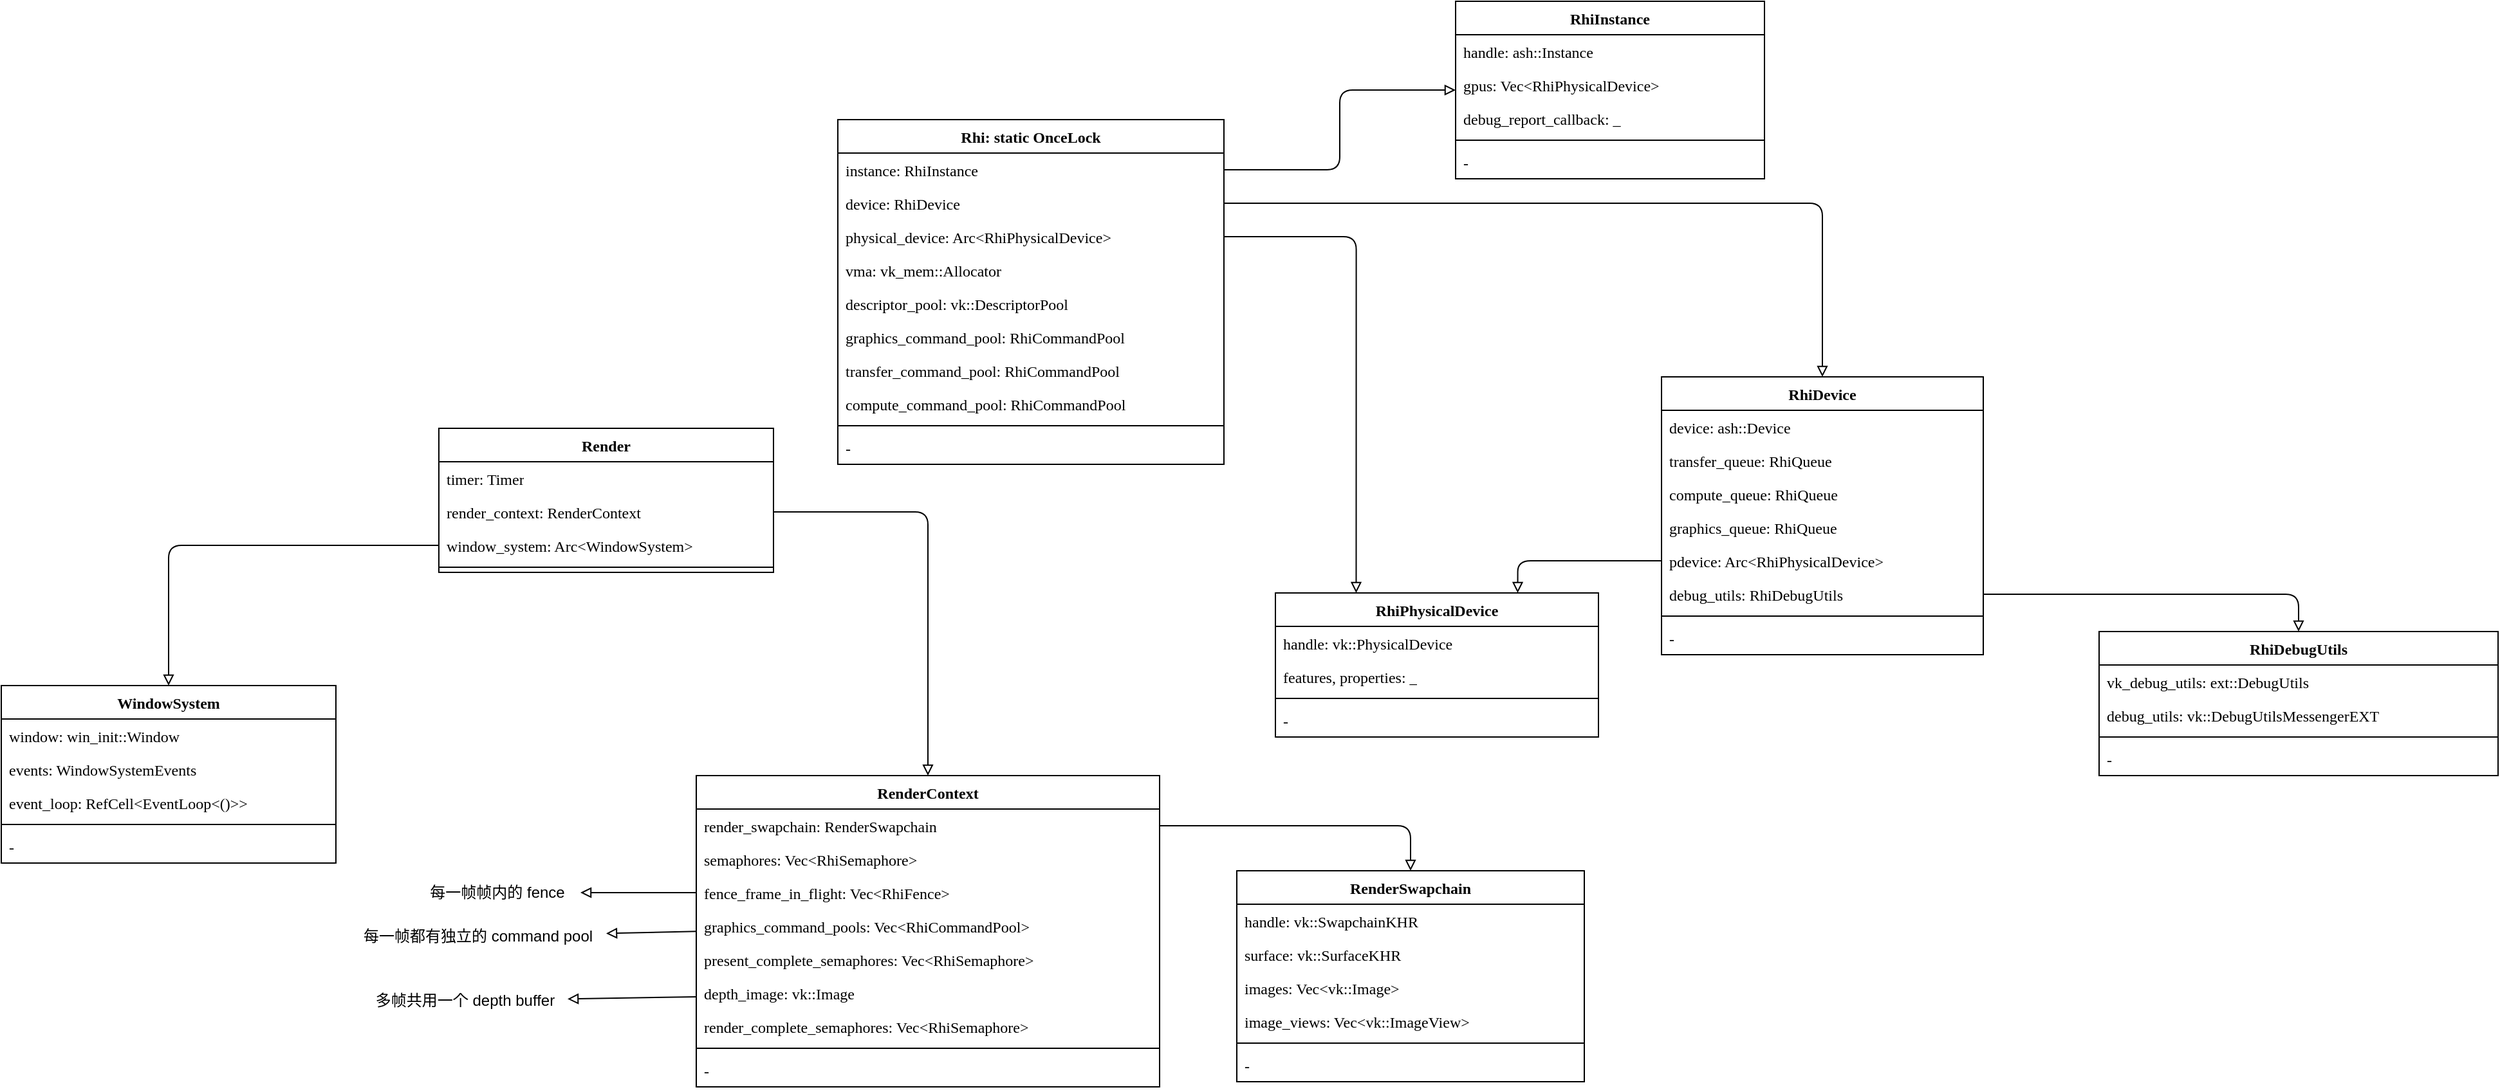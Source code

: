 <mxfile version="22.1.22" type="embed">
  <diagram id="23iRSUPoRavnBvh4doch" name="Page-1">
    <mxGraphModel dx="591" dy="748" grid="1" gridSize="10" guides="1" tooltips="1" connect="1" arrows="1" fold="1" page="1" pageScale="1" pageWidth="1169" pageHeight="827" math="0" shadow="0">
      <root>
        <mxCell id="0" />
        <mxCell id="1" parent="0" />
        <mxCell id="-Fij7bQK2JmjQd7nQef9-5" value="Rhi: static OnceLock" style="swimlane;fontStyle=1;align=center;verticalAlign=top;childLayout=stackLayout;horizontal=1;startSize=26;horizontalStack=0;resizeParent=1;resizeParentMax=0;resizeLast=0;collapsible=1;marginBottom=0;fontFamily=Lucida Console;" parent="1" vertex="1">
          <mxGeometry x="710" y="170" width="300" height="268" as="geometry" />
        </mxCell>
        <mxCell id="-Fij7bQK2JmjQd7nQef9-6" value="instance: RhiInstance" style="text;align=left;verticalAlign=top;spacingLeft=4;spacingRight=4;overflow=hidden;rotatable=0;points=[[0,0.5],[1,0.5]];portConstraint=eastwest;fontFamily=Lucida Console;" parent="-Fij7bQK2JmjQd7nQef9-5" vertex="1">
          <mxGeometry y="26" width="300" height="26" as="geometry" />
        </mxCell>
        <mxCell id="-Fij7bQK2JmjQd7nQef9-9" value="device: RhiDevice" style="text;align=left;verticalAlign=top;spacingLeft=4;spacingRight=4;overflow=hidden;rotatable=0;points=[[0,0.5],[1,0.5]];portConstraint=eastwest;fontFamily=Lucida Console;" parent="-Fij7bQK2JmjQd7nQef9-5" vertex="1">
          <mxGeometry y="52" width="300" height="26" as="geometry" />
        </mxCell>
        <mxCell id="OjfIQ2p1h18Cr_u5O-OC-22" value="physical_device: Arc&lt;RhiPhysicalDevice&gt;" style="text;align=left;verticalAlign=top;spacingLeft=4;spacingRight=4;overflow=hidden;rotatable=0;points=[[0,0.5],[1,0.5]];portConstraint=eastwest;fontFamily=Lucida Console;" parent="-Fij7bQK2JmjQd7nQef9-5" vertex="1">
          <mxGeometry y="78" width="300" height="26" as="geometry" />
        </mxCell>
        <mxCell id="OjfIQ2p1h18Cr_u5O-OC-23" value="vma: vk_mem::Allocator" style="text;align=left;verticalAlign=top;spacingLeft=4;spacingRight=4;overflow=hidden;rotatable=0;points=[[0,0.5],[1,0.5]];portConstraint=eastwest;fontFamily=Lucida Console;" parent="-Fij7bQK2JmjQd7nQef9-5" vertex="1">
          <mxGeometry y="104" width="300" height="26" as="geometry" />
        </mxCell>
        <mxCell id="22" value="descriptor_pool: vk::DescriptorPool" style="text;align=left;verticalAlign=top;spacingLeft=4;spacingRight=4;overflow=hidden;rotatable=0;points=[[0,0.5],[1,0.5]];portConstraint=eastwest;fontFamily=Lucida Console;" parent="-Fij7bQK2JmjQd7nQef9-5" vertex="1">
          <mxGeometry y="130" width="300" height="26" as="geometry" />
        </mxCell>
        <mxCell id="UKA2L-JyhgIdglmOFLt--35" value="graphics_command_pool: RhiCommandPool" style="text;align=left;verticalAlign=top;spacingLeft=4;spacingRight=4;overflow=hidden;rotatable=0;points=[[0,0.5],[1,0.5]];portConstraint=eastwest;fontFamily=Lucida Console;" parent="-Fij7bQK2JmjQd7nQef9-5" vertex="1">
          <mxGeometry y="156" width="300" height="26" as="geometry" />
        </mxCell>
        <mxCell id="UKA2L-JyhgIdglmOFLt--36" value="transfer_command_pool: RhiCommandPool" style="text;align=left;verticalAlign=top;spacingLeft=4;spacingRight=4;overflow=hidden;rotatable=0;points=[[0,0.5],[1,0.5]];portConstraint=eastwest;fontFamily=Lucida Console;" parent="-Fij7bQK2JmjQd7nQef9-5" vertex="1">
          <mxGeometry y="182" width="300" height="26" as="geometry" />
        </mxCell>
        <mxCell id="UKA2L-JyhgIdglmOFLt--37" value="compute_command_pool: RhiCommandPool" style="text;align=left;verticalAlign=top;spacingLeft=4;spacingRight=4;overflow=hidden;rotatable=0;points=[[0,0.5],[1,0.5]];portConstraint=eastwest;fontFamily=Lucida Console;" parent="-Fij7bQK2JmjQd7nQef9-5" vertex="1">
          <mxGeometry y="208" width="300" height="26" as="geometry" />
        </mxCell>
        <mxCell id="-Fij7bQK2JmjQd7nQef9-7" value="" style="line;strokeWidth=1;align=left;verticalAlign=middle;spacingTop=-1;spacingLeft=3;spacingRight=3;rotatable=0;labelPosition=right;points=[];portConstraint=eastwest;fontFamily=Lucida Console;" parent="-Fij7bQK2JmjQd7nQef9-5" vertex="1">
          <mxGeometry y="234" width="300" height="8" as="geometry" />
        </mxCell>
        <mxCell id="-Fij7bQK2JmjQd7nQef9-8" value="-" style="text;align=left;verticalAlign=top;spacingLeft=4;spacingRight=4;overflow=hidden;rotatable=0;points=[[0,0.5],[1,0.5]];portConstraint=eastwest;fontFamily=Lucida Console;" parent="-Fij7bQK2JmjQd7nQef9-5" vertex="1">
          <mxGeometry y="242" width="300" height="26" as="geometry" />
        </mxCell>
        <mxCell id="-Fij7bQK2JmjQd7nQef9-13" value="RenderContext" style="swimlane;fontStyle=1;align=center;verticalAlign=top;childLayout=stackLayout;horizontal=1;startSize=26;horizontalStack=0;resizeParent=1;resizeParentMax=0;resizeLast=0;collapsible=1;marginBottom=0;fontFamily=Lucida Console;" parent="1" vertex="1">
          <mxGeometry x="600" y="680" width="360" height="242" as="geometry" />
        </mxCell>
        <mxCell id="-Fij7bQK2JmjQd7nQef9-16" value="render_swapchain: RenderSwapchain" style="text;align=left;verticalAlign=top;spacingLeft=4;spacingRight=4;overflow=hidden;rotatable=0;points=[[0,0.5],[1,0.5]];portConstraint=eastwest;fontFamily=Lucida Console;" parent="-Fij7bQK2JmjQd7nQef9-13" vertex="1">
          <mxGeometry y="26" width="360" height="26" as="geometry" />
        </mxCell>
        <mxCell id="OjfIQ2p1h18Cr_u5O-OC-52" value="semaphores: Vec&lt;RhiSemaphore&gt;" style="text;align=left;verticalAlign=top;spacingLeft=4;spacingRight=4;overflow=hidden;rotatable=0;points=[[0,0.5],[1,0.5]];portConstraint=eastwest;fontFamily=Lucida Console;" parent="-Fij7bQK2JmjQd7nQef9-13" vertex="1">
          <mxGeometry y="52" width="360" height="26" as="geometry" />
        </mxCell>
        <mxCell id="-Fij7bQK2JmjQd7nQef9-19" value="fence_frame_in_flight: Vec&lt;RhiFence&gt;" style="text;align=left;verticalAlign=top;spacingLeft=4;spacingRight=4;overflow=hidden;rotatable=0;points=[[0,0.5],[1,0.5]];portConstraint=eastwest;fontFamily=Lucida Console;" parent="-Fij7bQK2JmjQd7nQef9-13" vertex="1">
          <mxGeometry y="78" width="360" height="26" as="geometry" />
        </mxCell>
        <mxCell id="-Fij7bQK2JmjQd7nQef9-20" value="graphics_command_pools: Vec&lt;RhiCommandPool&gt;" style="text;align=left;verticalAlign=top;spacingLeft=4;spacingRight=4;overflow=hidden;rotatable=1;points=[[0,0.5],[1,0.5]];portConstraint=eastwest;fontFamily=Lucida Console;movable=1;resizable=1;deletable=1;editable=1;locked=0;connectable=1;" parent="-Fij7bQK2JmjQd7nQef9-13" vertex="1">
          <mxGeometry y="104" width="360" height="26" as="geometry" />
        </mxCell>
        <mxCell id="UKA2L-JyhgIdglmOFLt--27" value="present_complete_semaphores: Vec&lt;RhiSemaphore&gt;" style="text;align=left;verticalAlign=top;spacingLeft=4;spacingRight=4;overflow=hidden;rotatable=0;points=[[0,0.5],[1,0.5]];portConstraint=eastwest;fontFamily=Lucida Console;" parent="-Fij7bQK2JmjQd7nQef9-13" vertex="1">
          <mxGeometry y="130" width="360" height="26" as="geometry" />
        </mxCell>
        <mxCell id="UKA2L-JyhgIdglmOFLt--25" value="depth_image: vk::Image" style="text;align=left;verticalAlign=top;spacingLeft=4;spacingRight=4;overflow=hidden;rotatable=0;points=[[0,0.5],[1,0.5]];portConstraint=eastwest;fontFamily=Lucida Console;" parent="-Fij7bQK2JmjQd7nQef9-13" vertex="1">
          <mxGeometry y="156" width="360" height="26" as="geometry" />
        </mxCell>
        <mxCell id="UKA2L-JyhgIdglmOFLt--28" value="render_complete_semaphores: Vec&lt;RhiSemaphore&gt;" style="text;align=left;verticalAlign=top;spacingLeft=4;spacingRight=4;overflow=hidden;rotatable=0;points=[[0,0.5],[1,0.5]];portConstraint=eastwest;fontFamily=Lucida Console;" parent="-Fij7bQK2JmjQd7nQef9-13" vertex="1">
          <mxGeometry y="182" width="360" height="26" as="geometry" />
        </mxCell>
        <mxCell id="-Fij7bQK2JmjQd7nQef9-17" value="" style="line;strokeWidth=1;align=left;verticalAlign=middle;spacingTop=-1;spacingLeft=3;spacingRight=3;rotatable=0;labelPosition=right;points=[];portConstraint=eastwest;fontFamily=Lucida Console;" parent="-Fij7bQK2JmjQd7nQef9-13" vertex="1">
          <mxGeometry y="208" width="360" height="8" as="geometry" />
        </mxCell>
        <mxCell id="-Fij7bQK2JmjQd7nQef9-18" value="-" style="text;align=left;verticalAlign=top;spacingLeft=4;spacingRight=4;overflow=hidden;rotatable=0;points=[[0,0.5],[1,0.5]];portConstraint=eastwest;fontFamily=Lucida Console;" parent="-Fij7bQK2JmjQd7nQef9-13" vertex="1">
          <mxGeometry y="216" width="360" height="26" as="geometry" />
        </mxCell>
        <mxCell id="15" value="WindowSystem" style="swimlane;fontStyle=1;align=center;verticalAlign=top;childLayout=stackLayout;horizontal=1;startSize=26;horizontalStack=0;resizeParent=1;resizeParentMax=0;resizeLast=0;collapsible=1;marginBottom=0;fontFamily=Lucida Console;" parent="1" vertex="1">
          <mxGeometry x="60" y="610" width="260" height="138" as="geometry" />
        </mxCell>
        <mxCell id="16" value="window: win_init::Window" style="text;align=left;verticalAlign=top;spacingLeft=4;spacingRight=4;overflow=hidden;rotatable=0;points=[[0,0.5],[1,0.5]];portConstraint=eastwest;fontFamily=Lucida Console;" parent="15" vertex="1">
          <mxGeometry y="26" width="260" height="26" as="geometry" />
        </mxCell>
        <mxCell id="17" value="events: WindowSystemEvents" style="text;align=left;verticalAlign=top;spacingLeft=4;spacingRight=4;overflow=hidden;rotatable=0;points=[[0,0.5],[1,0.5]];portConstraint=eastwest;fontFamily=Lucida Console;" parent="15" vertex="1">
          <mxGeometry y="52" width="260" height="26" as="geometry" />
        </mxCell>
        <mxCell id="18" value="event_loop: RefCell&lt;EventLoop&lt;()&gt;&gt;" style="text;align=left;verticalAlign=top;spacingLeft=4;spacingRight=4;overflow=hidden;rotatable=0;points=[[0,0.5],[1,0.5]];portConstraint=eastwest;fontFamily=Lucida Console;" parent="15" vertex="1">
          <mxGeometry y="78" width="260" height="26" as="geometry" />
        </mxCell>
        <mxCell id="19" value="" style="line;strokeWidth=1;align=left;verticalAlign=middle;spacingTop=-1;spacingLeft=3;spacingRight=3;rotatable=0;labelPosition=right;points=[];portConstraint=eastwest;fontFamily=Lucida Console;" parent="15" vertex="1">
          <mxGeometry y="104" width="260" height="8" as="geometry" />
        </mxCell>
        <mxCell id="20" value="-" style="text;align=left;verticalAlign=top;spacingLeft=4;spacingRight=4;overflow=hidden;rotatable=0;points=[[0,0.5],[1,0.5]];portConstraint=eastwest;fontFamily=Lucida Console;" parent="15" vertex="1">
          <mxGeometry y="112" width="260" height="26" as="geometry" />
        </mxCell>
        <mxCell id="820sSQmcWdXDixxTHN7m-22" value="Render" style="swimlane;fontStyle=1;align=center;verticalAlign=top;childLayout=stackLayout;horizontal=1;startSize=26;horizontalStack=0;resizeParent=1;resizeParentMax=0;resizeLast=0;collapsible=1;marginBottom=0;whiteSpace=wrap;html=1;fontFamily=Lucida Console;" parent="1" vertex="1">
          <mxGeometry x="400" y="410" width="260" height="112" as="geometry" />
        </mxCell>
        <mxCell id="820sSQmcWdXDixxTHN7m-26" value="timer: Timer" style="text;align=left;verticalAlign=top;spacingLeft=4;spacingRight=4;overflow=hidden;rotatable=0;points=[[0,0.5],[1,0.5]];portConstraint=eastwest;whiteSpace=wrap;html=1;fontFamily=Lucida Console;" parent="820sSQmcWdXDixxTHN7m-22" vertex="1">
          <mxGeometry y="26" width="260" height="26" as="geometry" />
        </mxCell>
        <mxCell id="820sSQmcWdXDixxTHN7m-27" value="render_context: RenderContext" style="text;align=left;verticalAlign=top;spacingLeft=4;spacingRight=4;overflow=hidden;rotatable=0;points=[[0,0.5],[1,0.5]];portConstraint=eastwest;whiteSpace=wrap;html=1;fontFamily=Lucida Console;" parent="820sSQmcWdXDixxTHN7m-22" vertex="1">
          <mxGeometry y="52" width="260" height="26" as="geometry" />
        </mxCell>
        <mxCell id="820sSQmcWdXDixxTHN7m-28" value="window_system: Arc&amp;lt;WindowSystem&amp;gt;" style="text;align=left;verticalAlign=top;spacingLeft=4;spacingRight=4;overflow=hidden;rotatable=0;points=[[0,0.5],[1,0.5]];portConstraint=eastwest;whiteSpace=wrap;html=1;fontFamily=Lucida Console;" parent="820sSQmcWdXDixxTHN7m-22" vertex="1">
          <mxGeometry y="78" width="260" height="26" as="geometry" />
        </mxCell>
        <mxCell id="820sSQmcWdXDixxTHN7m-24" value="" style="line;strokeWidth=1;align=left;verticalAlign=middle;spacingTop=-1;spacingLeft=3;spacingRight=3;rotatable=0;labelPosition=right;points=[];portConstraint=eastwest;fontFamily=Lucida Console;" parent="820sSQmcWdXDixxTHN7m-22" vertex="1">
          <mxGeometry y="104" width="260" height="8" as="geometry" />
        </mxCell>
        <mxCell id="820sSQmcWdXDixxTHN7m-29" style="edgeStyle=orthogonalEdgeStyle;rounded=1;orthogonalLoop=1;jettySize=auto;html=1;fontFamily=Lucida Console;curved=0;endArrow=block;endFill=0;" parent="1" source="820sSQmcWdXDixxTHN7m-28" target="15" edge="1">
          <mxGeometry relative="1" as="geometry" />
        </mxCell>
        <mxCell id="820sSQmcWdXDixxTHN7m-30" style="edgeStyle=orthogonalEdgeStyle;rounded=1;orthogonalLoop=1;jettySize=auto;html=1;fontFamily=Lucida Console;curved=0;endArrow=block;endFill=0;" parent="1" source="820sSQmcWdXDixxTHN7m-27" target="-Fij7bQK2JmjQd7nQef9-13" edge="1">
          <mxGeometry relative="1" as="geometry" />
        </mxCell>
        <mxCell id="OjfIQ2p1h18Cr_u5O-OC-24" value="RhiInstance" style="swimlane;fontStyle=1;align=center;verticalAlign=top;childLayout=stackLayout;horizontal=1;startSize=26;horizontalStack=0;resizeParent=1;resizeParentMax=0;resizeLast=0;collapsible=1;marginBottom=0;fontFamily=Lucida Console;" parent="1" vertex="1">
          <mxGeometry x="1190" y="78" width="240" height="138" as="geometry" />
        </mxCell>
        <mxCell id="OjfIQ2p1h18Cr_u5O-OC-25" value="handle: ash::Instance" style="text;align=left;verticalAlign=top;spacingLeft=4;spacingRight=4;overflow=hidden;rotatable=0;points=[[0,0.5],[1,0.5]];portConstraint=eastwest;fontFamily=Lucida Console;" parent="OjfIQ2p1h18Cr_u5O-OC-24" vertex="1">
          <mxGeometry y="26" width="240" height="26" as="geometry" />
        </mxCell>
        <mxCell id="OjfIQ2p1h18Cr_u5O-OC-26" value="gpus: Vec&lt;RhiPhysicalDevice&gt;" style="text;align=left;verticalAlign=top;spacingLeft=4;spacingRight=4;overflow=hidden;rotatable=0;points=[[0,0.5],[1,0.5]];portConstraint=eastwest;fontFamily=Lucida Console;" parent="OjfIQ2p1h18Cr_u5O-OC-24" vertex="1">
          <mxGeometry y="52" width="240" height="26" as="geometry" />
        </mxCell>
        <mxCell id="OjfIQ2p1h18Cr_u5O-OC-27" value="debug_report_callback: _" style="text;align=left;verticalAlign=top;spacingLeft=4;spacingRight=4;overflow=hidden;rotatable=0;points=[[0,0.5],[1,0.5]];portConstraint=eastwest;fontFamily=Lucida Console;" parent="OjfIQ2p1h18Cr_u5O-OC-24" vertex="1">
          <mxGeometry y="78" width="240" height="26" as="geometry" />
        </mxCell>
        <mxCell id="OjfIQ2p1h18Cr_u5O-OC-28" value="" style="line;strokeWidth=1;align=left;verticalAlign=middle;spacingTop=-1;spacingLeft=3;spacingRight=3;rotatable=0;labelPosition=right;points=[];portConstraint=eastwest;fontFamily=Lucida Console;" parent="OjfIQ2p1h18Cr_u5O-OC-24" vertex="1">
          <mxGeometry y="104" width="240" height="8" as="geometry" />
        </mxCell>
        <mxCell id="OjfIQ2p1h18Cr_u5O-OC-29" value="-" style="text;align=left;verticalAlign=top;spacingLeft=4;spacingRight=4;overflow=hidden;rotatable=0;points=[[0,0.5],[1,0.5]];portConstraint=eastwest;fontFamily=Lucida Console;" parent="OjfIQ2p1h18Cr_u5O-OC-24" vertex="1">
          <mxGeometry y="112" width="240" height="26" as="geometry" />
        </mxCell>
        <mxCell id="OjfIQ2p1h18Cr_u5O-OC-34" style="edgeStyle=orthogonalEdgeStyle;rounded=1;orthogonalLoop=1;jettySize=auto;html=1;fontFamily=Lucida Console;curved=0;endArrow=block;endFill=0;" parent="1" source="-Fij7bQK2JmjQd7nQef9-6" target="OjfIQ2p1h18Cr_u5O-OC-24" edge="1">
          <mxGeometry relative="1" as="geometry" />
        </mxCell>
        <mxCell id="OjfIQ2p1h18Cr_u5O-OC-35" value="RhiDevice" style="swimlane;fontStyle=1;align=center;verticalAlign=top;childLayout=stackLayout;horizontal=1;startSize=26;horizontalStack=0;resizeParent=1;resizeParentMax=0;resizeLast=0;collapsible=1;marginBottom=0;whiteSpace=wrap;html=1;fontFamily=Lucida Console;" parent="1" vertex="1">
          <mxGeometry x="1350" y="370" width="250" height="216" as="geometry" />
        </mxCell>
        <mxCell id="OjfIQ2p1h18Cr_u5O-OC-36" value="device: ash::Device" style="text;strokeColor=none;fillColor=none;align=left;verticalAlign=top;spacingLeft=4;spacingRight=4;overflow=hidden;rotatable=0;points=[[0,0.5],[1,0.5]];portConstraint=eastwest;whiteSpace=wrap;html=1;fontFamily=Lucida Console;" parent="OjfIQ2p1h18Cr_u5O-OC-35" vertex="1">
          <mxGeometry y="26" width="250" height="26" as="geometry" />
        </mxCell>
        <mxCell id="UKA2L-JyhgIdglmOFLt--38" value="transfer_queue: RhiQueue" style="text;strokeColor=none;fillColor=none;align=left;verticalAlign=top;spacingLeft=4;spacingRight=4;overflow=hidden;rotatable=0;points=[[0,0.5],[1,0.5]];portConstraint=eastwest;whiteSpace=wrap;html=1;fontFamily=Lucida Console;" parent="OjfIQ2p1h18Cr_u5O-OC-35" vertex="1">
          <mxGeometry y="52" width="250" height="26" as="geometry" />
        </mxCell>
        <mxCell id="UKA2L-JyhgIdglmOFLt--39" value="compute_queue: RhiQueue" style="text;strokeColor=none;fillColor=none;align=left;verticalAlign=top;spacingLeft=4;spacingRight=4;overflow=hidden;rotatable=0;points=[[0,0.5],[1,0.5]];portConstraint=eastwest;whiteSpace=wrap;html=1;fontFamily=Lucida Console;" parent="OjfIQ2p1h18Cr_u5O-OC-35" vertex="1">
          <mxGeometry y="78" width="250" height="26" as="geometry" />
        </mxCell>
        <mxCell id="OjfIQ2p1h18Cr_u5O-OC-39" value="graphics_queue: RhiQueue" style="text;strokeColor=none;fillColor=none;align=left;verticalAlign=top;spacingLeft=4;spacingRight=4;overflow=hidden;rotatable=0;points=[[0,0.5],[1,0.5]];portConstraint=eastwest;whiteSpace=wrap;html=1;fontFamily=Lucida Console;" parent="OjfIQ2p1h18Cr_u5O-OC-35" vertex="1">
          <mxGeometry y="104" width="250" height="26" as="geometry" />
        </mxCell>
        <mxCell id="OjfIQ2p1h18Cr_u5O-OC-40" value="pdevice: Arc&amp;lt;RhiPhysicalDevice&amp;gt;" style="text;strokeColor=none;fillColor=none;align=left;verticalAlign=top;spacingLeft=4;spacingRight=4;overflow=hidden;rotatable=0;points=[[0,0.5],[1,0.5]];portConstraint=eastwest;whiteSpace=wrap;html=1;fontFamily=Lucida Console;" parent="OjfIQ2p1h18Cr_u5O-OC-35" vertex="1">
          <mxGeometry y="130" width="250" height="26" as="geometry" />
        </mxCell>
        <mxCell id="OjfIQ2p1h18Cr_u5O-OC-41" value="debug_utils: RhiDebugUtils" style="text;strokeColor=none;fillColor=none;align=left;verticalAlign=top;spacingLeft=4;spacingRight=4;overflow=hidden;rotatable=0;points=[[0,0.5],[1,0.5]];portConstraint=eastwest;whiteSpace=wrap;html=1;fontFamily=Lucida Console;" parent="OjfIQ2p1h18Cr_u5O-OC-35" vertex="1">
          <mxGeometry y="156" width="250" height="26" as="geometry" />
        </mxCell>
        <mxCell id="OjfIQ2p1h18Cr_u5O-OC-37" value="" style="line;strokeWidth=1;fillColor=none;align=left;verticalAlign=middle;spacingTop=-1;spacingLeft=3;spacingRight=3;rotatable=0;labelPosition=right;points=[];portConstraint=eastwest;strokeColor=inherit;fontFamily=Lucida Console;" parent="OjfIQ2p1h18Cr_u5O-OC-35" vertex="1">
          <mxGeometry y="182" width="250" height="8" as="geometry" />
        </mxCell>
        <mxCell id="OjfIQ2p1h18Cr_u5O-OC-38" value="-" style="text;strokeColor=none;fillColor=none;align=left;verticalAlign=top;spacingLeft=4;spacingRight=4;overflow=hidden;rotatable=0;points=[[0,0.5],[1,0.5]];portConstraint=eastwest;whiteSpace=wrap;html=1;fontFamily=Lucida Console;" parent="OjfIQ2p1h18Cr_u5O-OC-35" vertex="1">
          <mxGeometry y="190" width="250" height="26" as="geometry" />
        </mxCell>
        <mxCell id="OjfIQ2p1h18Cr_u5O-OC-42" value="RhiPhysicalDevice" style="swimlane;fontStyle=1;align=center;verticalAlign=top;childLayout=stackLayout;horizontal=1;startSize=26;horizontalStack=0;resizeParent=1;resizeParentMax=0;resizeLast=0;collapsible=1;marginBottom=0;whiteSpace=wrap;html=1;fontFamily=Lucida Console;" parent="1" vertex="1">
          <mxGeometry x="1050" y="538" width="251" height="112" as="geometry" />
        </mxCell>
        <mxCell id="OjfIQ2p1h18Cr_u5O-OC-43" value="handle: vk::PhysicalDevice" style="text;strokeColor=none;fillColor=none;align=left;verticalAlign=top;spacingLeft=4;spacingRight=4;overflow=hidden;rotatable=0;points=[[0,0.5],[1,0.5]];portConstraint=eastwest;whiteSpace=wrap;html=1;fontFamily=Lucida Console;" parent="OjfIQ2p1h18Cr_u5O-OC-42" vertex="1">
          <mxGeometry y="26" width="251" height="26" as="geometry" />
        </mxCell>
        <mxCell id="OjfIQ2p1h18Cr_u5O-OC-46" value="features, properties: _" style="text;strokeColor=none;fillColor=none;align=left;verticalAlign=top;spacingLeft=4;spacingRight=4;overflow=hidden;rotatable=0;points=[[0,0.5],[1,0.5]];portConstraint=eastwest;whiteSpace=wrap;html=1;fontFamily=Lucida Console;" parent="OjfIQ2p1h18Cr_u5O-OC-42" vertex="1">
          <mxGeometry y="52" width="251" height="26" as="geometry" />
        </mxCell>
        <mxCell id="OjfIQ2p1h18Cr_u5O-OC-44" value="" style="line;strokeWidth=1;fillColor=none;align=left;verticalAlign=middle;spacingTop=-1;spacingLeft=3;spacingRight=3;rotatable=0;labelPosition=right;points=[];portConstraint=eastwest;strokeColor=inherit;fontFamily=Lucida Console;" parent="OjfIQ2p1h18Cr_u5O-OC-42" vertex="1">
          <mxGeometry y="78" width="251" height="8" as="geometry" />
        </mxCell>
        <mxCell id="OjfIQ2p1h18Cr_u5O-OC-45" value="-" style="text;strokeColor=none;fillColor=none;align=left;verticalAlign=top;spacingLeft=4;spacingRight=4;overflow=hidden;rotatable=0;points=[[0,0.5],[1,0.5]];portConstraint=eastwest;whiteSpace=wrap;html=1;fontFamily=Lucida Console;" parent="OjfIQ2p1h18Cr_u5O-OC-42" vertex="1">
          <mxGeometry y="86" width="251" height="26" as="geometry" />
        </mxCell>
        <mxCell id="OjfIQ2p1h18Cr_u5O-OC-47" style="edgeStyle=orthogonalEdgeStyle;rounded=1;orthogonalLoop=1;jettySize=auto;html=1;fontFamily=Lucida Console;curved=0;endArrow=block;endFill=0;" parent="1" source="-Fij7bQK2JmjQd7nQef9-9" target="OjfIQ2p1h18Cr_u5O-OC-35" edge="1">
          <mxGeometry relative="1" as="geometry" />
        </mxCell>
        <mxCell id="OjfIQ2p1h18Cr_u5O-OC-48" style="edgeStyle=orthogonalEdgeStyle;rounded=1;orthogonalLoop=1;jettySize=auto;html=1;fontFamily=Lucida Console;entryX=0.75;entryY=0;entryDx=0;entryDy=0;curved=0;endArrow=block;endFill=0;" parent="1" source="OjfIQ2p1h18Cr_u5O-OC-40" target="OjfIQ2p1h18Cr_u5O-OC-42" edge="1">
          <mxGeometry relative="1" as="geometry" />
        </mxCell>
        <mxCell id="OjfIQ2p1h18Cr_u5O-OC-49" style="edgeStyle=orthogonalEdgeStyle;rounded=1;orthogonalLoop=1;jettySize=auto;html=1;exitX=1;exitY=0.5;exitDx=0;exitDy=0;fontFamily=Lucida Console;entryX=0.25;entryY=0;entryDx=0;entryDy=0;curved=0;endArrow=block;endFill=0;" parent="1" source="OjfIQ2p1h18Cr_u5O-OC-22" target="OjfIQ2p1h18Cr_u5O-OC-42" edge="1">
          <mxGeometry relative="1" as="geometry" />
        </mxCell>
        <mxCell id="OjfIQ2p1h18Cr_u5O-OC-53" value="RenderSwapchain" style="swimlane;fontStyle=1;align=center;verticalAlign=top;childLayout=stackLayout;horizontal=1;startSize=26;horizontalStack=0;resizeParent=1;resizeParentMax=0;resizeLast=0;collapsible=1;marginBottom=0;whiteSpace=wrap;html=1;fontFamily=Lucida Console;" parent="1" vertex="1">
          <mxGeometry x="1020" y="754" width="270" height="164" as="geometry" />
        </mxCell>
        <mxCell id="OjfIQ2p1h18Cr_u5O-OC-54" value="handle: vk::SwapchainKHR" style="text;strokeColor=none;fillColor=none;align=left;verticalAlign=top;spacingLeft=4;spacingRight=4;overflow=hidden;rotatable=0;points=[[0,0.5],[1,0.5]];portConstraint=eastwest;whiteSpace=wrap;html=1;fontFamily=Lucida Console;" parent="OjfIQ2p1h18Cr_u5O-OC-53" vertex="1">
          <mxGeometry y="26" width="270" height="26" as="geometry" />
        </mxCell>
        <mxCell id="OjfIQ2p1h18Cr_u5O-OC-57" value="surface: vk::SurfaceKHR" style="text;strokeColor=none;fillColor=none;align=left;verticalAlign=top;spacingLeft=4;spacingRight=4;overflow=hidden;rotatable=0;points=[[0,0.5],[1,0.5]];portConstraint=eastwest;whiteSpace=wrap;html=1;fontFamily=Lucida Console;" parent="OjfIQ2p1h18Cr_u5O-OC-53" vertex="1">
          <mxGeometry y="52" width="270" height="26" as="geometry" />
        </mxCell>
        <mxCell id="OjfIQ2p1h18Cr_u5O-OC-58" value="images: Vec&amp;lt;vk::Image&amp;gt;" style="text;strokeColor=none;fillColor=none;align=left;verticalAlign=top;spacingLeft=4;spacingRight=4;overflow=hidden;rotatable=0;points=[[0,0.5],[1,0.5]];portConstraint=eastwest;whiteSpace=wrap;html=1;fontFamily=Lucida Console;" parent="OjfIQ2p1h18Cr_u5O-OC-53" vertex="1">
          <mxGeometry y="78" width="270" height="26" as="geometry" />
        </mxCell>
        <mxCell id="OjfIQ2p1h18Cr_u5O-OC-59" value="image_views: Vec&amp;lt;vk::ImageView&amp;gt;" style="text;strokeColor=none;fillColor=none;align=left;verticalAlign=top;spacingLeft=4;spacingRight=4;overflow=hidden;rotatable=0;points=[[0,0.5],[1,0.5]];portConstraint=eastwest;whiteSpace=wrap;html=1;fontFamily=Lucida Console;" parent="OjfIQ2p1h18Cr_u5O-OC-53" vertex="1">
          <mxGeometry y="104" width="270" height="26" as="geometry" />
        </mxCell>
        <mxCell id="OjfIQ2p1h18Cr_u5O-OC-55" value="" style="line;strokeWidth=1;fillColor=none;align=left;verticalAlign=middle;spacingTop=-1;spacingLeft=3;spacingRight=3;rotatable=0;labelPosition=right;points=[];portConstraint=eastwest;strokeColor=inherit;fontFamily=Lucida Console;" parent="OjfIQ2p1h18Cr_u5O-OC-53" vertex="1">
          <mxGeometry y="130" width="270" height="8" as="geometry" />
        </mxCell>
        <mxCell id="OjfIQ2p1h18Cr_u5O-OC-56" value="-" style="text;strokeColor=none;fillColor=none;align=left;verticalAlign=top;spacingLeft=4;spacingRight=4;overflow=hidden;rotatable=0;points=[[0,0.5],[1,0.5]];portConstraint=eastwest;whiteSpace=wrap;html=1;fontFamily=Lucida Console;" parent="OjfIQ2p1h18Cr_u5O-OC-53" vertex="1">
          <mxGeometry y="138" width="270" height="26" as="geometry" />
        </mxCell>
        <mxCell id="OjfIQ2p1h18Cr_u5O-OC-60" style="edgeStyle=orthogonalEdgeStyle;rounded=1;orthogonalLoop=1;jettySize=auto;html=1;curved=0;endArrow=block;endFill=0;" parent="1" source="-Fij7bQK2JmjQd7nQef9-16" target="OjfIQ2p1h18Cr_u5O-OC-53" edge="1">
          <mxGeometry relative="1" as="geometry" />
        </mxCell>
        <mxCell id="BQuH4KgRPl1QOw7-4SJ3-22" value="RhiDebugUtils" style="swimlane;fontStyle=1;align=center;verticalAlign=top;childLayout=stackLayout;horizontal=1;startSize=26;horizontalStack=0;resizeParent=1;resizeParentMax=0;resizeLast=0;collapsible=1;marginBottom=0;whiteSpace=wrap;html=1;fontFamily=Lucida Console;" parent="1" vertex="1">
          <mxGeometry x="1690" y="568" width="310" height="112" as="geometry" />
        </mxCell>
        <mxCell id="BQuH4KgRPl1QOw7-4SJ3-25" value="vk_debug_utils: ext::DebugUtils" style="text;strokeColor=none;fillColor=none;align=left;verticalAlign=top;spacingLeft=4;spacingRight=4;overflow=hidden;rotatable=0;points=[[0,0.5],[1,0.5]];portConstraint=eastwest;whiteSpace=wrap;html=1;fontFamily=Lucida Console;" parent="BQuH4KgRPl1QOw7-4SJ3-22" vertex="1">
          <mxGeometry y="26" width="310" height="26" as="geometry" />
        </mxCell>
        <mxCell id="BQuH4KgRPl1QOw7-4SJ3-26" value="debug_utils: vk::DebugUtilsMessengerEXT" style="text;strokeColor=none;fillColor=none;align=left;verticalAlign=top;spacingLeft=4;spacingRight=4;overflow=hidden;rotatable=0;points=[[0,0.5],[1,0.5]];portConstraint=eastwest;whiteSpace=wrap;html=1;fontFamily=Lucida Console;" parent="BQuH4KgRPl1QOw7-4SJ3-22" vertex="1">
          <mxGeometry y="52" width="310" height="26" as="geometry" />
        </mxCell>
        <mxCell id="BQuH4KgRPl1QOw7-4SJ3-27" value="" style="line;strokeWidth=1;fillColor=none;align=left;verticalAlign=middle;spacingTop=-1;spacingLeft=3;spacingRight=3;rotatable=0;labelPosition=right;points=[];portConstraint=eastwest;strokeColor=inherit;fontFamily=Lucida Console;" parent="BQuH4KgRPl1QOw7-4SJ3-22" vertex="1">
          <mxGeometry y="78" width="310" height="8" as="geometry" />
        </mxCell>
        <mxCell id="BQuH4KgRPl1QOw7-4SJ3-28" value="-" style="text;strokeColor=none;fillColor=none;align=left;verticalAlign=top;spacingLeft=4;spacingRight=4;overflow=hidden;rotatable=0;points=[[0,0.5],[1,0.5]];portConstraint=eastwest;whiteSpace=wrap;html=1;fontFamily=Lucida Console;" parent="BQuH4KgRPl1QOw7-4SJ3-22" vertex="1">
          <mxGeometry y="86" width="310" height="26" as="geometry" />
        </mxCell>
        <mxCell id="BQuH4KgRPl1QOw7-4SJ3-29" style="edgeStyle=orthogonalEdgeStyle;rounded=1;orthogonalLoop=1;jettySize=auto;html=1;curved=0;endArrow=block;endFill=0;" parent="1" source="OjfIQ2p1h18Cr_u5O-OC-41" target="BQuH4KgRPl1QOw7-4SJ3-22" edge="1">
          <mxGeometry relative="1" as="geometry" />
        </mxCell>
        <mxCell id="UKA2L-JyhgIdglmOFLt--23" value="每一帧都有独立的 command pool" style="text;html=1;align=center;verticalAlign=middle;resizable=1;points=[];autosize=1;strokeColor=none;fillColor=none;movable=1;rotatable=1;deletable=1;editable=1;locked=0;connectable=1;" parent="1" vertex="1">
          <mxGeometry x="330" y="790" width="200" height="30" as="geometry" />
        </mxCell>
        <mxCell id="UKA2L-JyhgIdglmOFLt--26" value="多帧共用一个 depth buffer" style="text;html=1;align=center;verticalAlign=middle;resizable=0;points=[];autosize=1;strokeColor=none;fillColor=none;" parent="1" vertex="1">
          <mxGeometry x="340" y="840" width="160" height="30" as="geometry" />
        </mxCell>
        <mxCell id="UKA2L-JyhgIdglmOFLt--30" style="rounded=1;orthogonalLoop=1;jettySize=auto;html=1;endArrow=block;endFill=0;curved=0;" parent="1" source="UKA2L-JyhgIdglmOFLt--25" target="UKA2L-JyhgIdglmOFLt--26" edge="1">
          <mxGeometry relative="1" as="geometry">
            <mxPoint x="550" y="790" as="targetPoint" />
            <mxPoint x="550" y="810" as="sourcePoint" />
          </mxGeometry>
        </mxCell>
        <mxCell id="UKA2L-JyhgIdglmOFLt--31" style="rounded=1;orthogonalLoop=1;jettySize=auto;html=1;endArrow=block;endFill=0;curved=0;" parent="1" source="-Fij7bQK2JmjQd7nQef9-20" target="UKA2L-JyhgIdglmOFLt--23" edge="1">
          <mxGeometry relative="1" as="geometry" />
        </mxCell>
        <mxCell id="UKA2L-JyhgIdglmOFLt--34" value="每一帧帧内的 fence" style="text;html=1;align=center;verticalAlign=middle;resizable=0;points=[];autosize=1;strokeColor=none;fillColor=none;" parent="1" vertex="1">
          <mxGeometry x="380" y="756" width="130" height="30" as="geometry" />
        </mxCell>
        <mxCell id="UKA2L-JyhgIdglmOFLt--33" style="rounded=1;orthogonalLoop=1;jettySize=auto;html=1;endArrow=block;endFill=0;curved=0;" parent="1" source="-Fij7bQK2JmjQd7nQef9-19" target="UKA2L-JyhgIdglmOFLt--34" edge="1">
          <mxGeometry relative="1" as="geometry">
            <mxPoint x="490" y="810" as="targetPoint" />
          </mxGeometry>
        </mxCell>
      </root>
    </mxGraphModel>
  </diagram>
</mxfile>
